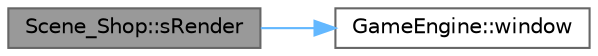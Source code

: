 digraph "Scene_Shop::sRender"
{
 // LATEX_PDF_SIZE
  bgcolor="transparent";
  edge [fontname=Helvetica,fontsize=10,labelfontname=Helvetica,labelfontsize=10];
  node [fontname=Helvetica,fontsize=10,shape=box,height=0.2,width=0.4];
  rankdir="LR";
  Node1 [id="Node000001",label="Scene_Shop::sRender",height=0.2,width=0.4,color="gray40", fillcolor="grey60", style="filled", fontcolor="black",tooltip="pure virtual method to render everything in the window in every frame="];
  Node1 -> Node2 [id="edge1_Node000001_Node000002",color="steelblue1",style="solid",tooltip=" "];
  Node2 [id="Node000002",label="GameEngine::window",height=0.2,width=0.4,color="grey40", fillcolor="white", style="filled",URL="$class_game_engine.html#ab54532076e85b26619be743450d3a0e5",tooltip="returns a reference to the assets object"];
}
